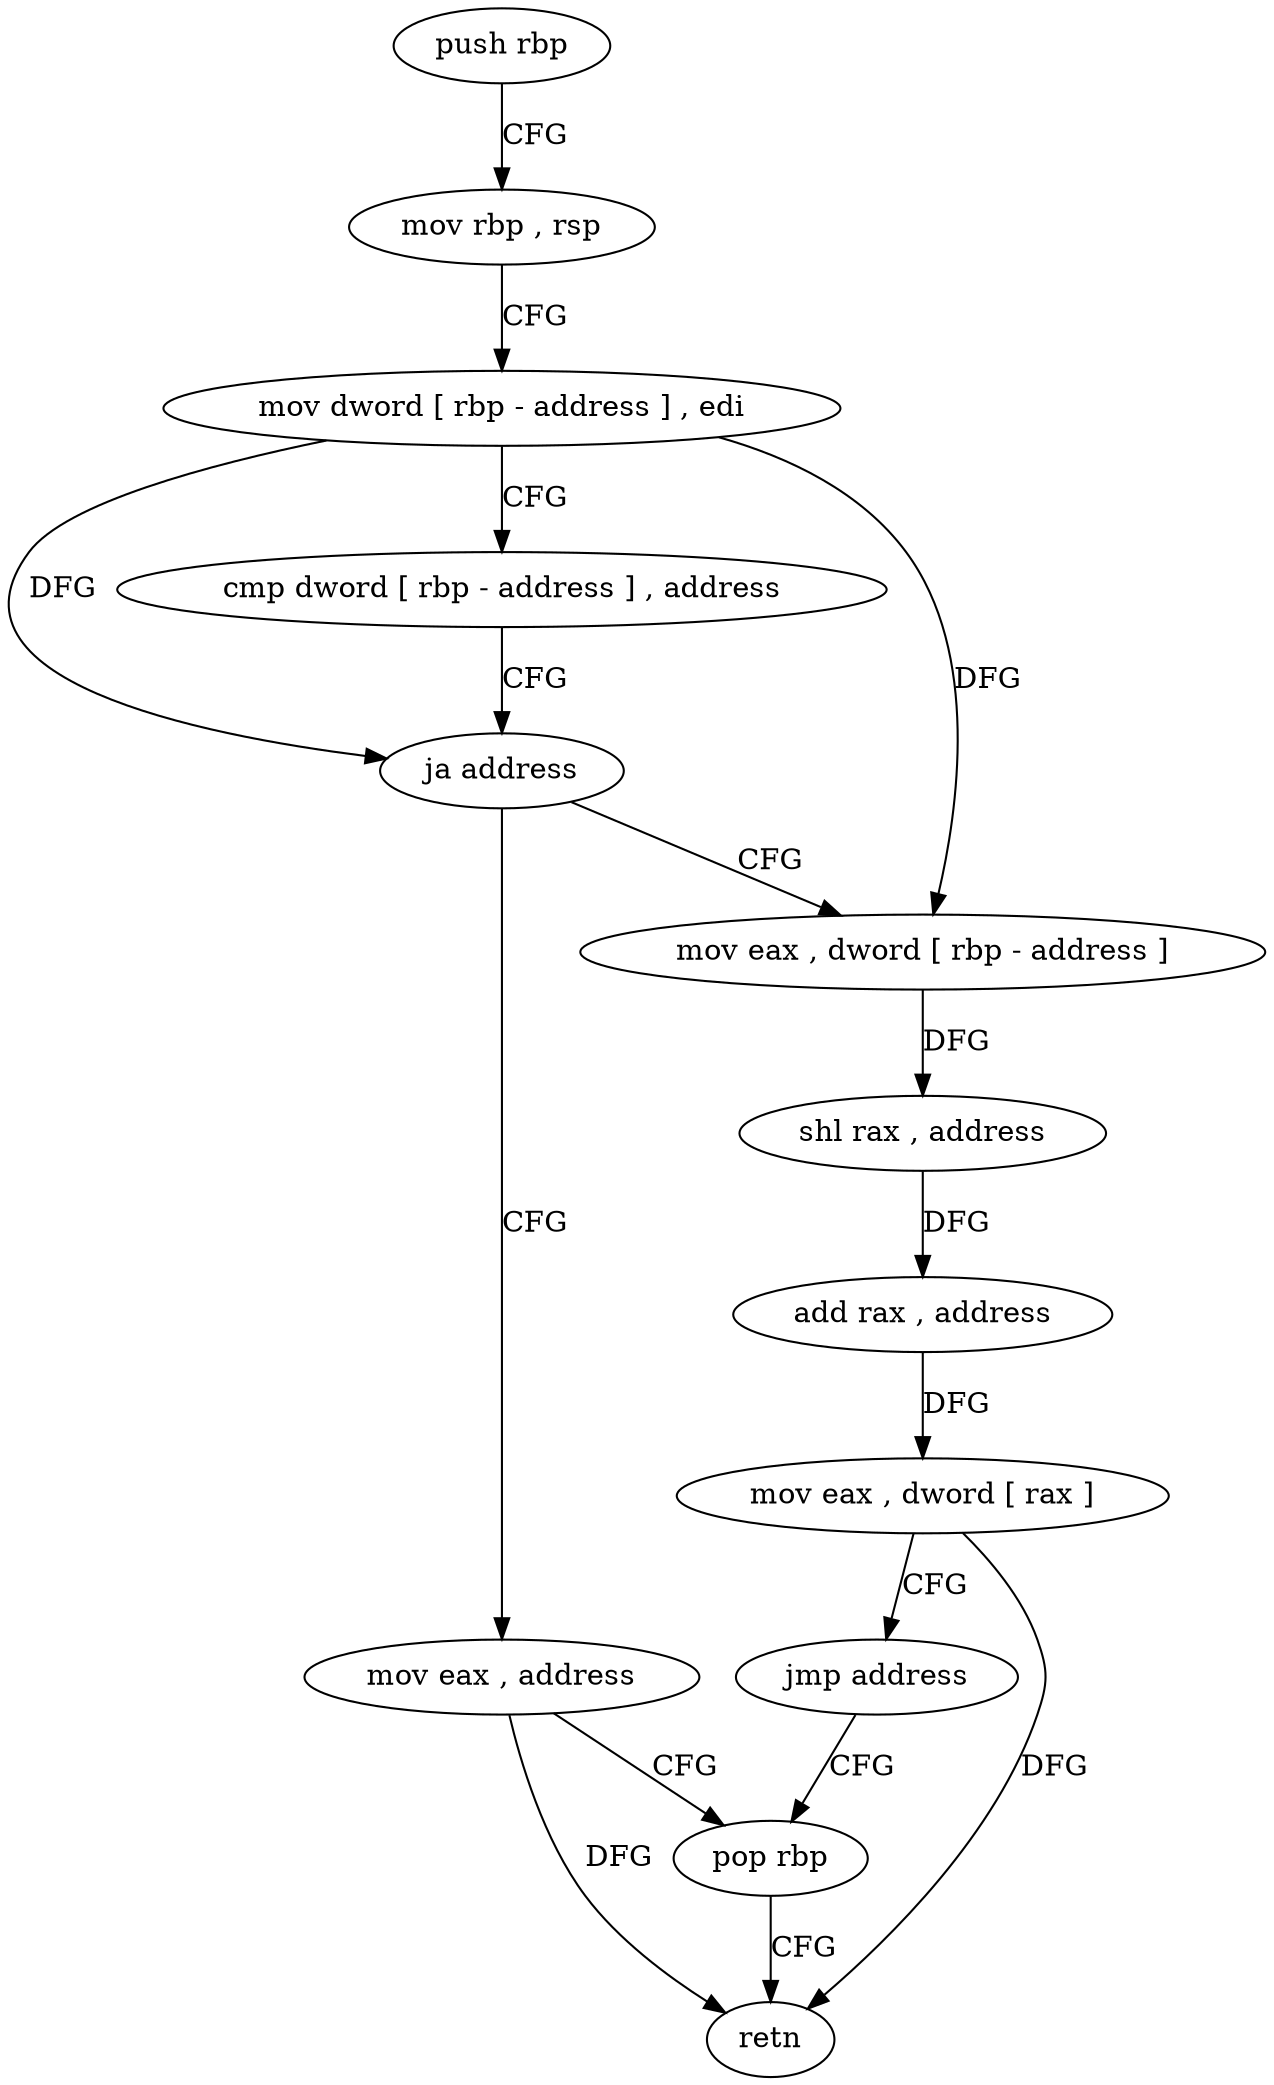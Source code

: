 digraph "func" {
"4286514" [label = "push rbp" ]
"4286515" [label = "mov rbp , rsp" ]
"4286518" [label = "mov dword [ rbp - address ] , edi" ]
"4286521" [label = "cmp dword [ rbp - address ] , address" ]
"4286525" [label = "ja address" ]
"4286544" [label = "mov eax , address" ]
"4286527" [label = "mov eax , dword [ rbp - address ]" ]
"4286549" [label = "pop rbp" ]
"4286530" [label = "shl rax , address" ]
"4286534" [label = "add rax , address" ]
"4286540" [label = "mov eax , dword [ rax ]" ]
"4286542" [label = "jmp address" ]
"4286550" [label = "retn" ]
"4286514" -> "4286515" [ label = "CFG" ]
"4286515" -> "4286518" [ label = "CFG" ]
"4286518" -> "4286521" [ label = "CFG" ]
"4286518" -> "4286525" [ label = "DFG" ]
"4286518" -> "4286527" [ label = "DFG" ]
"4286521" -> "4286525" [ label = "CFG" ]
"4286525" -> "4286544" [ label = "CFG" ]
"4286525" -> "4286527" [ label = "CFG" ]
"4286544" -> "4286549" [ label = "CFG" ]
"4286544" -> "4286550" [ label = "DFG" ]
"4286527" -> "4286530" [ label = "DFG" ]
"4286549" -> "4286550" [ label = "CFG" ]
"4286530" -> "4286534" [ label = "DFG" ]
"4286534" -> "4286540" [ label = "DFG" ]
"4286540" -> "4286542" [ label = "CFG" ]
"4286540" -> "4286550" [ label = "DFG" ]
"4286542" -> "4286549" [ label = "CFG" ]
}
